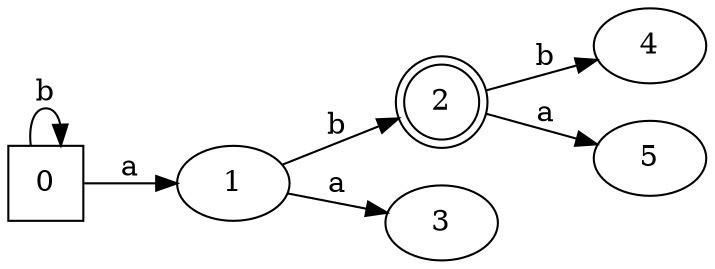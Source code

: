digraph G {
	rankdir=LR;
	0->0[ label=b ];
	0->1[ label=a ];
	1->2[ label=b ];
	1->3[ label=a ];
	2->4[ label=b ];
	2->5[ label=a ];
	0 [ shape=square ];
	1;
	2 [ shape=doublecircle ];
	3;
	4;
	5;

}

